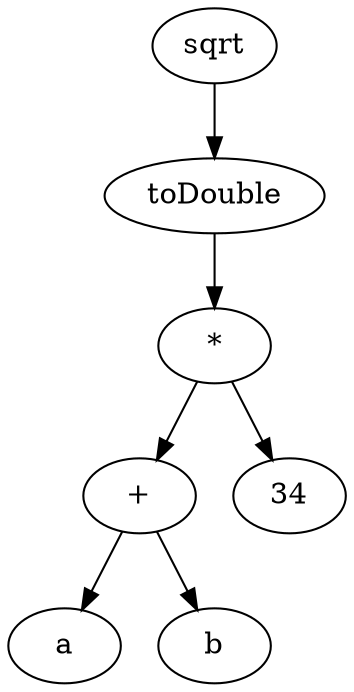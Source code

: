 strict digraph G {
  1 [ label="sqrt" ];
  2 [ label="toDouble" ];
  3 [ label="*" ];
  4 [ label="+" ];
  5 [ label="34" ];
  6 [ label="a" ];
  7 [ label="b" ];
  1 -> 2 [ ];
  2 -> 3 [ ];
  3 -> 4 [ ];
  3 -> 5 [ ];
  4 -> 6 [ ];
  4 -> 7 [ ];
}
